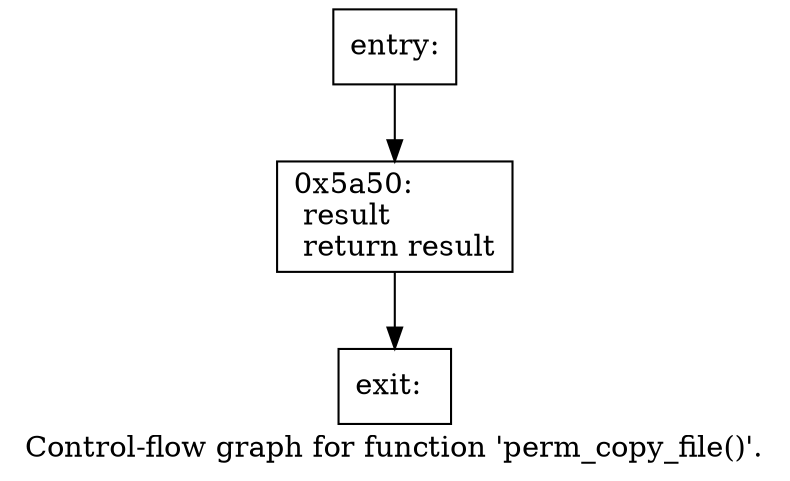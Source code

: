 digraph "Control-flow graph for function 'perm_copy_file()'." {
  label="Control-flow graph for function 'perm_copy_file()'.";
  node [shape=record];

  Node081A9230 [label="{entry:\l}"];
  Node081A9230 -> Node081A9398;
  Node081A9398 [label="{0x5a50:\l  result\l  return result\l}"];
  Node081A9398 -> Node081A9860;
  Node081A9860 [label="{exit:\l}"];

}
